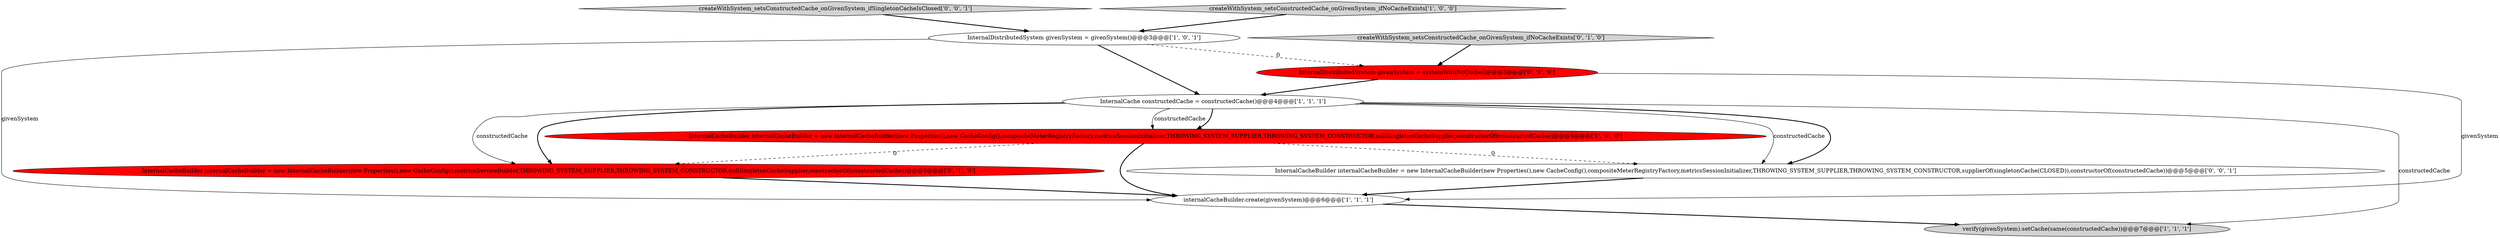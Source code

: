 digraph {
2 [style = filled, label = "InternalDistributedSystem givenSystem = givenSystem()@@@3@@@['1', '0', '1']", fillcolor = white, shape = ellipse image = "AAA0AAABBB1BBB"];
3 [style = filled, label = "InternalCache constructedCache = constructedCache()@@@4@@@['1', '1', '1']", fillcolor = white, shape = ellipse image = "AAA0AAABBB1BBB"];
7 [style = filled, label = "InternalDistributedSystem givenSystem = systemWithNoCache()@@@3@@@['0', '1', '0']", fillcolor = red, shape = ellipse image = "AAA1AAABBB2BBB"];
10 [style = filled, label = "createWithSystem_setsConstructedCache_onGivenSystem_ifSingletonCacheIsClosed['0', '0', '1']", fillcolor = lightgray, shape = diamond image = "AAA0AAABBB3BBB"];
9 [style = filled, label = "InternalCacheBuilder internalCacheBuilder = new InternalCacheBuilder(new Properties(),new CacheConfig(),compositeMeterRegistryFactory,metricsSessionInitializer,THROWING_SYSTEM_SUPPLIER,THROWING_SYSTEM_CONSTRUCTOR,supplierOf(singletonCache(CLOSED)),constructorOf(constructedCache))@@@5@@@['0', '0', '1']", fillcolor = white, shape = ellipse image = "AAA0AAABBB3BBB"];
4 [style = filled, label = "internalCacheBuilder.create(givenSystem)@@@6@@@['1', '1', '1']", fillcolor = white, shape = ellipse image = "AAA0AAABBB1BBB"];
6 [style = filled, label = "createWithSystem_setsConstructedCache_onGivenSystem_ifNoCacheExists['0', '1', '0']", fillcolor = lightgray, shape = diamond image = "AAA0AAABBB2BBB"];
5 [style = filled, label = "createWithSystem_setsConstructedCache_onGivenSystem_ifNoCacheExists['1', '0', '0']", fillcolor = lightgray, shape = diamond image = "AAA0AAABBB1BBB"];
0 [style = filled, label = "InternalCacheBuilder internalCacheBuilder = new InternalCacheBuilder(new Properties(),new CacheConfig(),compositeMeterRegistryFactory,metricsSessionInitializer,THROWING_SYSTEM_SUPPLIER,THROWING_SYSTEM_CONSTRUCTOR,nullSingletonCacheSupplier,constructorOf(constructedCache))@@@5@@@['1', '0', '0']", fillcolor = red, shape = ellipse image = "AAA1AAABBB1BBB"];
8 [style = filled, label = "InternalCacheBuilder internalCacheBuilder = new InternalCacheBuilder(new Properties(),new CacheConfig(),metricsServiceBuilder,THROWING_SYSTEM_SUPPLIER,THROWING_SYSTEM_CONSTRUCTOR,nullSingletonCacheSupplier,constructorOf(constructedCache))@@@5@@@['0', '1', '0']", fillcolor = red, shape = ellipse image = "AAA1AAABBB2BBB"];
1 [style = filled, label = "verify(givenSystem).setCache(same(constructedCache))@@@7@@@['1', '1', '1']", fillcolor = lightgray, shape = ellipse image = "AAA0AAABBB1BBB"];
3->9 [style = solid, label="constructedCache"];
3->8 [style = solid, label="constructedCache"];
9->4 [style = bold, label=""];
2->3 [style = bold, label=""];
2->7 [style = dashed, label="0"];
7->3 [style = bold, label=""];
3->0 [style = bold, label=""];
7->4 [style = solid, label="givenSystem"];
3->9 [style = bold, label=""];
5->2 [style = bold, label=""];
0->4 [style = bold, label=""];
3->8 [style = bold, label=""];
3->0 [style = solid, label="constructedCache"];
3->1 [style = solid, label="constructedCache"];
2->4 [style = solid, label="givenSystem"];
0->8 [style = dashed, label="0"];
10->2 [style = bold, label=""];
4->1 [style = bold, label=""];
8->4 [style = bold, label=""];
0->9 [style = dashed, label="0"];
6->7 [style = bold, label=""];
}
